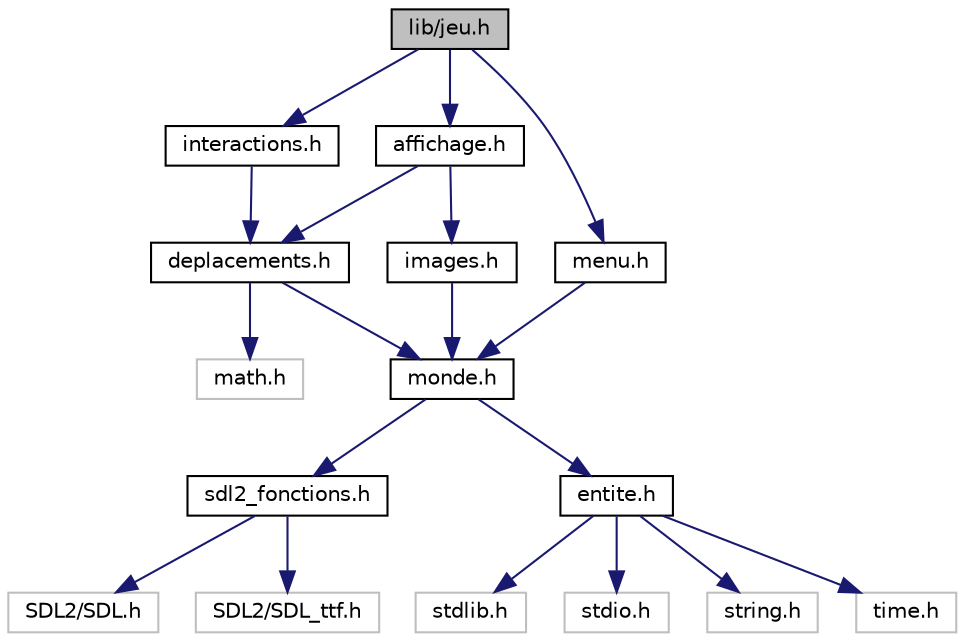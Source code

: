 digraph "lib/jeu.h"
{
 // LATEX_PDF_SIZE
  edge [fontname="Helvetica",fontsize="10",labelfontname="Helvetica",labelfontsize="10"];
  node [fontname="Helvetica",fontsize="10",shape=record];
  Node1 [label="lib/jeu.h",height=0.2,width=0.4,color="black", fillcolor="grey75", style="filled", fontcolor="black",tooltip="header du jeu"];
  Node1 -> Node2 [color="midnightblue",fontsize="10",style="solid"];
  Node2 [label="interactions.h",height=0.2,width=0.4,color="black", fillcolor="white", style="filled",URL="$interactions_8h.html",tooltip="header des intéractions"];
  Node2 -> Node3 [color="midnightblue",fontsize="10",style="solid"];
  Node3 [label="deplacements.h",height=0.2,width=0.4,color="black", fillcolor="white", style="filled",URL="$deplacements_8h.html",tooltip="header des déplacements"];
  Node3 -> Node4 [color="midnightblue",fontsize="10",style="solid"];
  Node4 [label="math.h",height=0.2,width=0.4,color="grey75", fillcolor="white", style="filled",tooltip=" "];
  Node3 -> Node5 [color="midnightblue",fontsize="10",style="solid"];
  Node5 [label="monde.h",height=0.2,width=0.4,color="black", fillcolor="white", style="filled",URL="$monde_8h.html",tooltip="header du monde"];
  Node5 -> Node6 [color="midnightblue",fontsize="10",style="solid"];
  Node6 [label="sdl2_fonctions.h",height=0.2,width=0.4,color="black", fillcolor="white", style="filled",URL="$sdl2__fonctions_8h.html",tooltip="header des fonctions de gestion de la sdl2"];
  Node6 -> Node7 [color="midnightblue",fontsize="10",style="solid"];
  Node7 [label="SDL2/SDL.h",height=0.2,width=0.4,color="grey75", fillcolor="white", style="filled",tooltip=" "];
  Node6 -> Node8 [color="midnightblue",fontsize="10",style="solid"];
  Node8 [label="SDL2/SDL_ttf.h",height=0.2,width=0.4,color="grey75", fillcolor="white", style="filled",tooltip=" "];
  Node5 -> Node9 [color="midnightblue",fontsize="10",style="solid"];
  Node9 [label="entite.h",height=0.2,width=0.4,color="black", fillcolor="white", style="filled",URL="$entite_8h.html",tooltip="header des entités"];
  Node9 -> Node10 [color="midnightblue",fontsize="10",style="solid"];
  Node10 [label="stdlib.h",height=0.2,width=0.4,color="grey75", fillcolor="white", style="filled",tooltip=" "];
  Node9 -> Node11 [color="midnightblue",fontsize="10",style="solid"];
  Node11 [label="stdio.h",height=0.2,width=0.4,color="grey75", fillcolor="white", style="filled",tooltip=" "];
  Node9 -> Node12 [color="midnightblue",fontsize="10",style="solid"];
  Node12 [label="string.h",height=0.2,width=0.4,color="grey75", fillcolor="white", style="filled",tooltip=" "];
  Node9 -> Node13 [color="midnightblue",fontsize="10",style="solid"];
  Node13 [label="time.h",height=0.2,width=0.4,color="grey75", fillcolor="white", style="filled",tooltip=" "];
  Node1 -> Node14 [color="midnightblue",fontsize="10",style="solid"];
  Node14 [label="affichage.h",height=0.2,width=0.4,color="black", fillcolor="white", style="filled",URL="$affichage_8h.html",tooltip="header des affichages"];
  Node14 -> Node15 [color="midnightblue",fontsize="10",style="solid"];
  Node15 [label="images.h",height=0.2,width=0.4,color="black", fillcolor="white", style="filled",URL="$images_8h.html",tooltip="header des images"];
  Node15 -> Node5 [color="midnightblue",fontsize="10",style="solid"];
  Node14 -> Node3 [color="midnightblue",fontsize="10",style="solid"];
  Node1 -> Node16 [color="midnightblue",fontsize="10",style="solid"];
  Node16 [label="menu.h",height=0.2,width=0.4,color="black", fillcolor="white", style="filled",URL="$menu_8h.html",tooltip="header des menus"];
  Node16 -> Node5 [color="midnightblue",fontsize="10",style="solid"];
}
